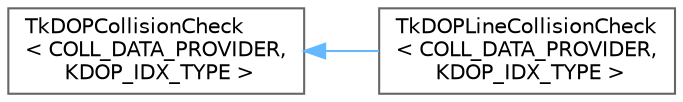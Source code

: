 digraph "Graphical Class Hierarchy"
{
 // INTERACTIVE_SVG=YES
 // LATEX_PDF_SIZE
  bgcolor="transparent";
  edge [fontname=Helvetica,fontsize=10,labelfontname=Helvetica,labelfontsize=10];
  node [fontname=Helvetica,fontsize=10,shape=box,height=0.2,width=0.4];
  rankdir="LR";
  Node0 [id="Node000000",label="TkDOPCollisionCheck\l\< COLL_DATA_PROVIDER,\l KDOP_IDX_TYPE \>",height=0.2,width=0.4,color="grey40", fillcolor="white", style="filled",URL="$d6/daf/structTkDOPCollisionCheck.html",tooltip="Base struct for all collision checks."];
  Node0 -> Node1 [id="edge6374_Node000000_Node000001",dir="back",color="steelblue1",style="solid",tooltip=" "];
  Node1 [id="Node000001",label="TkDOPLineCollisionCheck\l\< COLL_DATA_PROVIDER,\l KDOP_IDX_TYPE \>",height=0.2,width=0.4,color="grey40", fillcolor="white", style="filled",URL="$d2/d8e/structTkDOPLineCollisionCheck.html",tooltip="This struct holds the information used to do a line check against the kDOP tree."];
}
